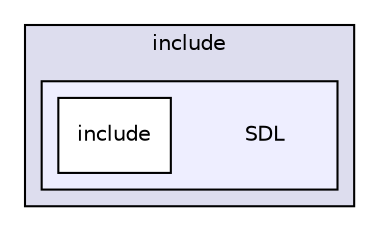 digraph "include/SDL" {
  compound=true
  node [ fontsize="10", fontname="Helvetica"];
  edge [ labelfontsize="10", labelfontname="Helvetica"];
  subgraph clusterdir_d44c64559bbebec7f509842c48db8b23 {
    graph [ bgcolor="#ddddee", pencolor="black", label="include" fontname="Helvetica", fontsize="10", URL="dir_d44c64559bbebec7f509842c48db8b23.html"]
  subgraph clusterdir_bb71c587d4eee030bda30f2f35ebd6b7 {
    graph [ bgcolor="#eeeeff", pencolor="black", label="" URL="dir_bb71c587d4eee030bda30f2f35ebd6b7.html"];
    dir_bb71c587d4eee030bda30f2f35ebd6b7 [shape=plaintext label="SDL"];
    dir_3b9b8e98eade024f68a871db77d1527d [shape=box label="include" color="black" fillcolor="white" style="filled" URL="dir_3b9b8e98eade024f68a871db77d1527d.html"];
  }
  }
}
